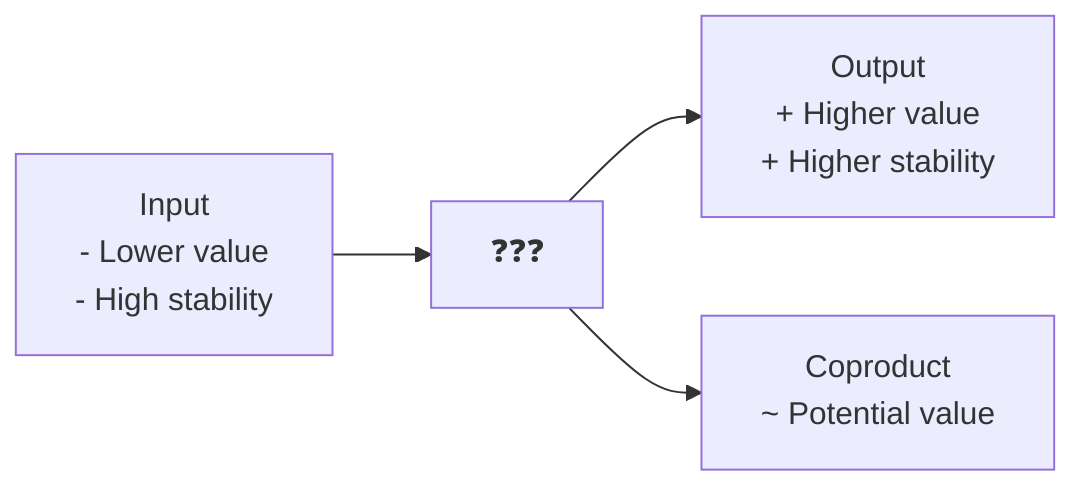 flowchart LR
    input["Input
    - Lower value
    - High stability"]
    output["Output
    + Higher value
    + Higher stability"]
    coproduct["Coproduct
    ~ Potential value
    "]
    process["❓❓❓"]
    input --> process
    process --> output
    process --> coproduct